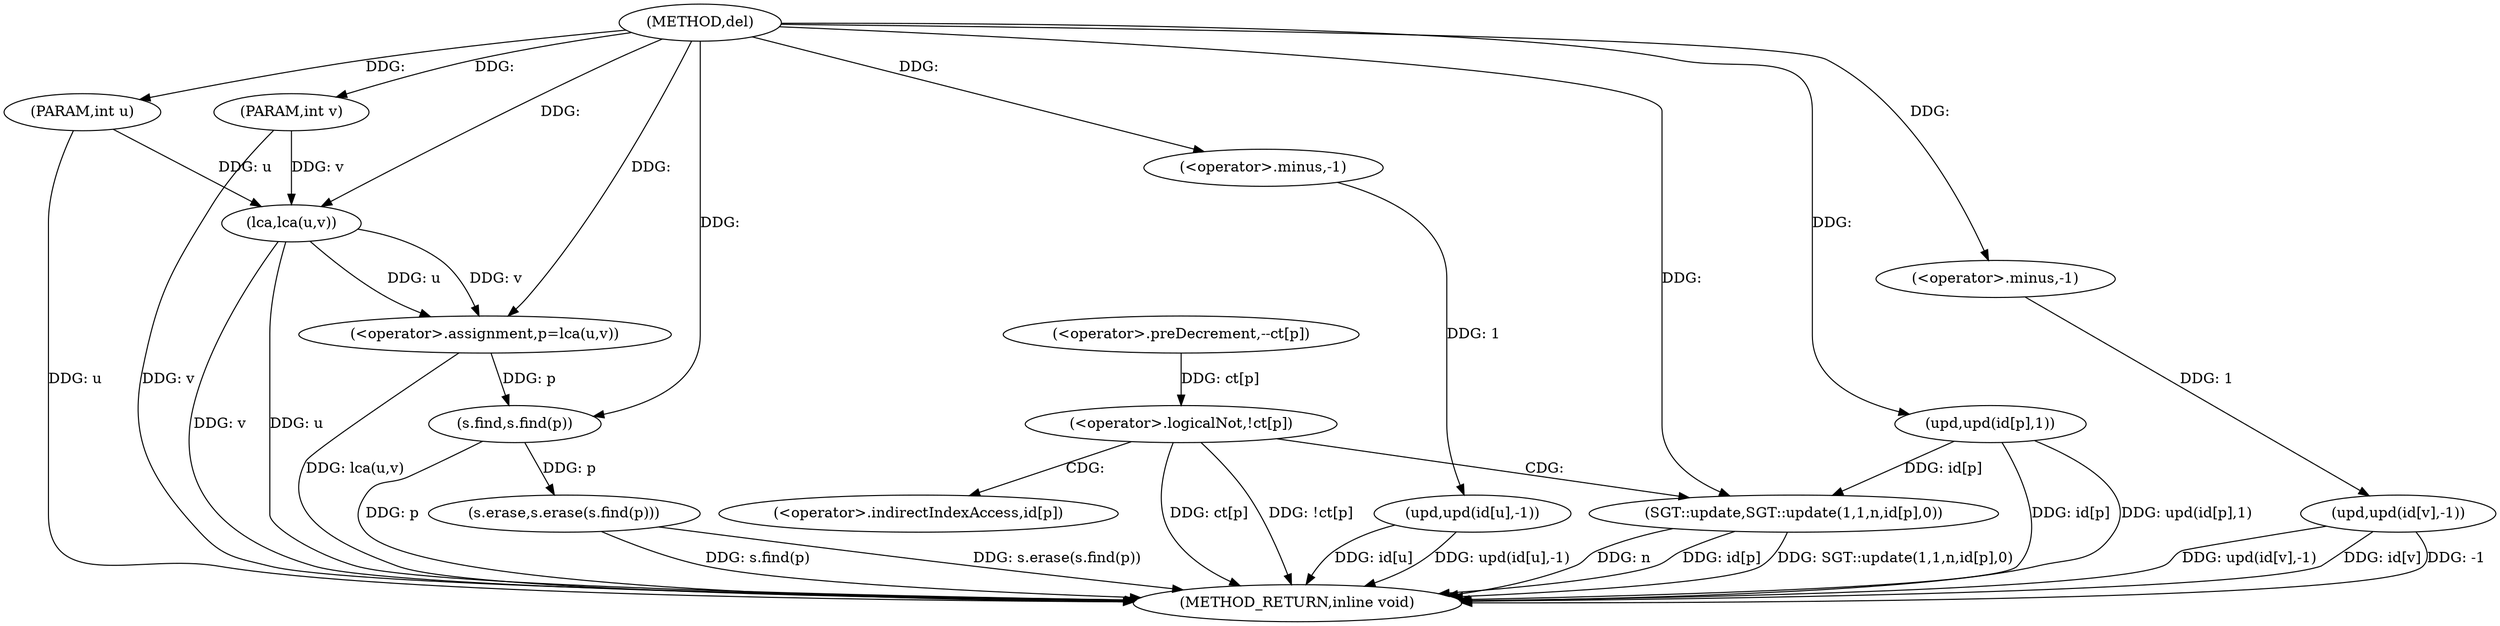 digraph "del" {  
"1000709" [label = "(METHOD,del)" ]
"1000758" [label = "(METHOD_RETURN,inline void)" ]
"1000710" [label = "(PARAM,int u)" ]
"1000711" [label = "(PARAM,int v)" ]
"1000714" [label = "(<operator>.assignment,p=lca(u,v))" ]
"1000719" [label = "(s.erase,s.erase(s.find(p)))" ]
"1000741" [label = "(<operator>.preDecrement,--ct[p])" ]
"1000723" [label = "(upd,upd(id[u],-1))" ]
"1000746" [label = "(<operator>.logicalNot,!ct[p])" ]
"1000750" [label = "(SGT::update,SGT::update(1,1,n,id[p],0))" ]
"1000716" [label = "(lca,lca(u,v))" ]
"1000720" [label = "(s.find,s.find(p))" ]
"1000730" [label = "(upd,upd(id[v],-1))" ]
"1000736" [label = "(upd,upd(id[p],1))" ]
"1000727" [label = "(<operator>.minus,-1)" ]
"1000734" [label = "(<operator>.minus,-1)" ]
"1000754" [label = "(<operator>.indirectIndexAccess,id[p])" ]
  "1000710" -> "1000758"  [ label = "DDG: u"] 
  "1000711" -> "1000758"  [ label = "DDG: v"] 
  "1000716" -> "1000758"  [ label = "DDG: u"] 
  "1000716" -> "1000758"  [ label = "DDG: v"] 
  "1000714" -> "1000758"  [ label = "DDG: lca(u,v)"] 
  "1000720" -> "1000758"  [ label = "DDG: p"] 
  "1000719" -> "1000758"  [ label = "DDG: s.find(p)"] 
  "1000719" -> "1000758"  [ label = "DDG: s.erase(s.find(p))"] 
  "1000723" -> "1000758"  [ label = "DDG: id[u]"] 
  "1000723" -> "1000758"  [ label = "DDG: upd(id[u],-1)"] 
  "1000730" -> "1000758"  [ label = "DDG: id[v]"] 
  "1000730" -> "1000758"  [ label = "DDG: -1"] 
  "1000730" -> "1000758"  [ label = "DDG: upd(id[v],-1)"] 
  "1000736" -> "1000758"  [ label = "DDG: id[p]"] 
  "1000736" -> "1000758"  [ label = "DDG: upd(id[p],1)"] 
  "1000746" -> "1000758"  [ label = "DDG: ct[p]"] 
  "1000746" -> "1000758"  [ label = "DDG: !ct[p]"] 
  "1000750" -> "1000758"  [ label = "DDG: id[p]"] 
  "1000750" -> "1000758"  [ label = "DDG: SGT::update(1,1,n,id[p],0)"] 
  "1000750" -> "1000758"  [ label = "DDG: n"] 
  "1000709" -> "1000710"  [ label = "DDG: "] 
  "1000709" -> "1000711"  [ label = "DDG: "] 
  "1000716" -> "1000714"  [ label = "DDG: u"] 
  "1000716" -> "1000714"  [ label = "DDG: v"] 
  "1000709" -> "1000714"  [ label = "DDG: "] 
  "1000720" -> "1000719"  [ label = "DDG: p"] 
  "1000710" -> "1000716"  [ label = "DDG: u"] 
  "1000709" -> "1000716"  [ label = "DDG: "] 
  "1000711" -> "1000716"  [ label = "DDG: v"] 
  "1000714" -> "1000720"  [ label = "DDG: p"] 
  "1000709" -> "1000720"  [ label = "DDG: "] 
  "1000727" -> "1000723"  [ label = "DDG: 1"] 
  "1000741" -> "1000746"  [ label = "DDG: ct[p]"] 
  "1000709" -> "1000750"  [ label = "DDG: "] 
  "1000736" -> "1000750"  [ label = "DDG: id[p]"] 
  "1000709" -> "1000727"  [ label = "DDG: "] 
  "1000734" -> "1000730"  [ label = "DDG: 1"] 
  "1000709" -> "1000736"  [ label = "DDG: "] 
  "1000709" -> "1000734"  [ label = "DDG: "] 
  "1000746" -> "1000754"  [ label = "CDG: "] 
  "1000746" -> "1000750"  [ label = "CDG: "] 
}
